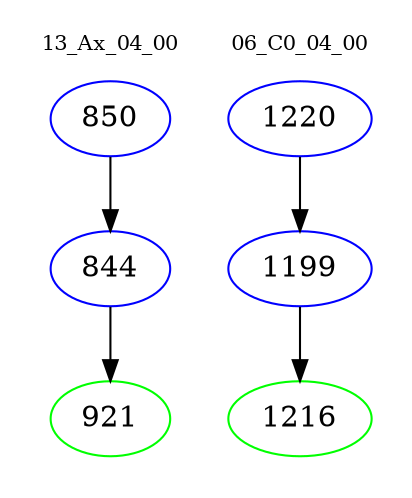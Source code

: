 digraph{
subgraph cluster_0 {
color = white
label = "13_Ax_04_00";
fontsize=10;
T0_850 [label="850", color="blue"]
T0_850 -> T0_844 [color="black"]
T0_844 [label="844", color="blue"]
T0_844 -> T0_921 [color="black"]
T0_921 [label="921", color="green"]
}
subgraph cluster_1 {
color = white
label = "06_C0_04_00";
fontsize=10;
T1_1220 [label="1220", color="blue"]
T1_1220 -> T1_1199 [color="black"]
T1_1199 [label="1199", color="blue"]
T1_1199 -> T1_1216 [color="black"]
T1_1216 [label="1216", color="green"]
}
}
